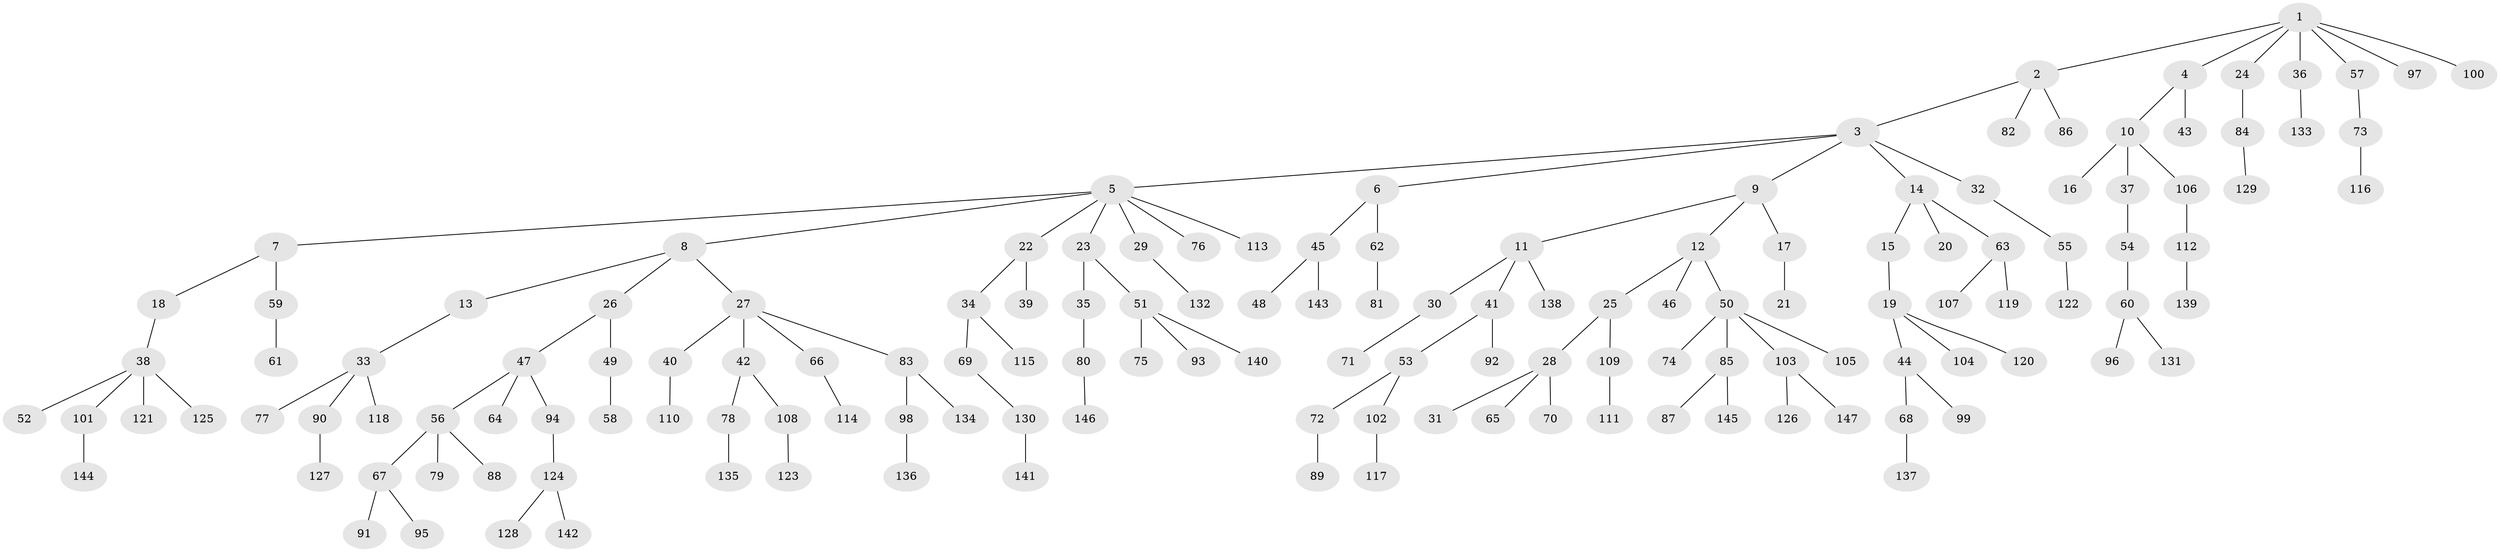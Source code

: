 // Generated by graph-tools (version 1.1) at 2025/50/03/09/25 03:50:16]
// undirected, 147 vertices, 146 edges
graph export_dot {
graph [start="1"]
  node [color=gray90,style=filled];
  1;
  2;
  3;
  4;
  5;
  6;
  7;
  8;
  9;
  10;
  11;
  12;
  13;
  14;
  15;
  16;
  17;
  18;
  19;
  20;
  21;
  22;
  23;
  24;
  25;
  26;
  27;
  28;
  29;
  30;
  31;
  32;
  33;
  34;
  35;
  36;
  37;
  38;
  39;
  40;
  41;
  42;
  43;
  44;
  45;
  46;
  47;
  48;
  49;
  50;
  51;
  52;
  53;
  54;
  55;
  56;
  57;
  58;
  59;
  60;
  61;
  62;
  63;
  64;
  65;
  66;
  67;
  68;
  69;
  70;
  71;
  72;
  73;
  74;
  75;
  76;
  77;
  78;
  79;
  80;
  81;
  82;
  83;
  84;
  85;
  86;
  87;
  88;
  89;
  90;
  91;
  92;
  93;
  94;
  95;
  96;
  97;
  98;
  99;
  100;
  101;
  102;
  103;
  104;
  105;
  106;
  107;
  108;
  109;
  110;
  111;
  112;
  113;
  114;
  115;
  116;
  117;
  118;
  119;
  120;
  121;
  122;
  123;
  124;
  125;
  126;
  127;
  128;
  129;
  130;
  131;
  132;
  133;
  134;
  135;
  136;
  137;
  138;
  139;
  140;
  141;
  142;
  143;
  144;
  145;
  146;
  147;
  1 -- 2;
  1 -- 4;
  1 -- 24;
  1 -- 36;
  1 -- 57;
  1 -- 97;
  1 -- 100;
  2 -- 3;
  2 -- 82;
  2 -- 86;
  3 -- 5;
  3 -- 6;
  3 -- 9;
  3 -- 14;
  3 -- 32;
  4 -- 10;
  4 -- 43;
  5 -- 7;
  5 -- 8;
  5 -- 22;
  5 -- 23;
  5 -- 29;
  5 -- 76;
  5 -- 113;
  6 -- 45;
  6 -- 62;
  7 -- 18;
  7 -- 59;
  8 -- 13;
  8 -- 26;
  8 -- 27;
  9 -- 11;
  9 -- 12;
  9 -- 17;
  10 -- 16;
  10 -- 37;
  10 -- 106;
  11 -- 30;
  11 -- 41;
  11 -- 138;
  12 -- 25;
  12 -- 46;
  12 -- 50;
  13 -- 33;
  14 -- 15;
  14 -- 20;
  14 -- 63;
  15 -- 19;
  17 -- 21;
  18 -- 38;
  19 -- 44;
  19 -- 104;
  19 -- 120;
  22 -- 34;
  22 -- 39;
  23 -- 35;
  23 -- 51;
  24 -- 84;
  25 -- 28;
  25 -- 109;
  26 -- 47;
  26 -- 49;
  27 -- 40;
  27 -- 42;
  27 -- 66;
  27 -- 83;
  28 -- 31;
  28 -- 65;
  28 -- 70;
  29 -- 132;
  30 -- 71;
  32 -- 55;
  33 -- 77;
  33 -- 90;
  33 -- 118;
  34 -- 69;
  34 -- 115;
  35 -- 80;
  36 -- 133;
  37 -- 54;
  38 -- 52;
  38 -- 101;
  38 -- 121;
  38 -- 125;
  40 -- 110;
  41 -- 53;
  41 -- 92;
  42 -- 78;
  42 -- 108;
  44 -- 68;
  44 -- 99;
  45 -- 48;
  45 -- 143;
  47 -- 56;
  47 -- 64;
  47 -- 94;
  49 -- 58;
  50 -- 74;
  50 -- 85;
  50 -- 103;
  50 -- 105;
  51 -- 75;
  51 -- 93;
  51 -- 140;
  53 -- 72;
  53 -- 102;
  54 -- 60;
  55 -- 122;
  56 -- 67;
  56 -- 79;
  56 -- 88;
  57 -- 73;
  59 -- 61;
  60 -- 96;
  60 -- 131;
  62 -- 81;
  63 -- 107;
  63 -- 119;
  66 -- 114;
  67 -- 91;
  67 -- 95;
  68 -- 137;
  69 -- 130;
  72 -- 89;
  73 -- 116;
  78 -- 135;
  80 -- 146;
  83 -- 98;
  83 -- 134;
  84 -- 129;
  85 -- 87;
  85 -- 145;
  90 -- 127;
  94 -- 124;
  98 -- 136;
  101 -- 144;
  102 -- 117;
  103 -- 126;
  103 -- 147;
  106 -- 112;
  108 -- 123;
  109 -- 111;
  112 -- 139;
  124 -- 128;
  124 -- 142;
  130 -- 141;
}
